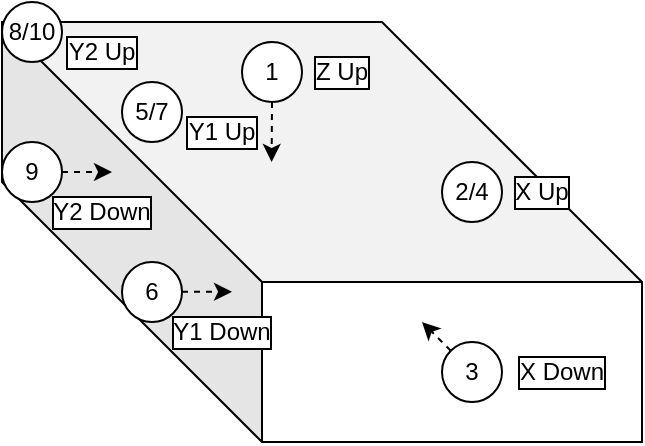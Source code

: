 <mxfile version="21.6.5" type="device">
  <diagram name="Seite-1" id="sYwAakYU_StixjFQLtYr">
    <mxGraphModel dx="1098" dy="828" grid="1" gridSize="10" guides="1" tooltips="1" connect="1" arrows="1" fold="1" page="1" pageScale="1" pageWidth="827" pageHeight="1169" math="0" shadow="0">
      <root>
        <mxCell id="0" />
        <mxCell id="1" parent="0" />
        <mxCell id="gr1KVL55LJamkzlQFjY3-1" value="" style="shape=cube;whiteSpace=wrap;html=1;boundedLbl=1;backgroundOutline=1;darkOpacity=0.05;darkOpacity2=0.1;size=130;" parent="1" vertex="1">
          <mxGeometry x="310" y="310" width="320" height="210" as="geometry" />
        </mxCell>
        <mxCell id="gr1KVL55LJamkzlQFjY3-2" value="1" style="ellipse;whiteSpace=wrap;html=1;aspect=fixed;container=0;" parent="1" vertex="1">
          <mxGeometry x="430" y="320.003" width="30" height="30" as="geometry" />
        </mxCell>
        <mxCell id="gr1KVL55LJamkzlQFjY3-17" value="8/10" style="ellipse;whiteSpace=wrap;html=1;aspect=fixed;container=0;" parent="1" vertex="1">
          <mxGeometry x="310" y="300.003" width="30" height="30" as="geometry" />
        </mxCell>
        <mxCell id="gr1KVL55LJamkzlQFjY3-18" value="9" style="ellipse;whiteSpace=wrap;html=1;aspect=fixed;container=0;" parent="1" vertex="1">
          <mxGeometry x="310" y="370.003" width="30" height="30" as="geometry" />
        </mxCell>
        <mxCell id="gr1KVL55LJamkzlQFjY3-19" value="5/7" style="ellipse;whiteSpace=wrap;html=1;aspect=fixed;container=0;" parent="1" vertex="1">
          <mxGeometry x="370" y="340.003" width="30" height="30" as="geometry" />
        </mxCell>
        <mxCell id="gr1KVL55LJamkzlQFjY3-20" value="6" style="ellipse;whiteSpace=wrap;html=1;aspect=fixed;container=0;" parent="1" vertex="1">
          <mxGeometry x="370" y="430.003" width="30" height="30" as="geometry" />
        </mxCell>
        <mxCell id="gr1KVL55LJamkzlQFjY3-21" value="2/4" style="ellipse;whiteSpace=wrap;html=1;aspect=fixed;container=0;" parent="1" vertex="1">
          <mxGeometry x="530" y="380.003" width="30" height="30" as="geometry" />
        </mxCell>
        <mxCell id="gr1KVL55LJamkzlQFjY3-22" value="3" style="ellipse;whiteSpace=wrap;html=1;aspect=fixed;container=0;" parent="1" vertex="1">
          <mxGeometry x="530" y="470.003" width="30" height="30" as="geometry" />
        </mxCell>
        <mxCell id="gr1KVL55LJamkzlQFjY3-26" value="" style="endArrow=classic;html=1;rounded=0;exitX=1;exitY=0.5;exitDx=0;exitDy=0;dashed=1;" parent="1" source="gr1KVL55LJamkzlQFjY3-18" edge="1">
          <mxGeometry width="50" height="50" relative="1" as="geometry">
            <mxPoint x="405.0" y="340.003" as="sourcePoint" />
            <mxPoint x="365" y="385" as="targetPoint" />
          </mxGeometry>
        </mxCell>
        <mxCell id="gr1KVL55LJamkzlQFjY3-27" value="" style="endArrow=classic;html=1;rounded=0;exitX=1;exitY=0.5;exitDx=0;exitDy=0;dashed=1;" parent="1" edge="1">
          <mxGeometry width="50" height="50" relative="1" as="geometry">
            <mxPoint x="400" y="444.91" as="sourcePoint" />
            <mxPoint x="425" y="444.91" as="targetPoint" />
          </mxGeometry>
        </mxCell>
        <mxCell id="gr1KVL55LJamkzlQFjY3-28" value="" style="endArrow=classic;html=1;rounded=0;exitX=0;exitY=0;exitDx=0;exitDy=0;dashed=1;" parent="1" source="gr1KVL55LJamkzlQFjY3-22" edge="1">
          <mxGeometry width="50" height="50" relative="1" as="geometry">
            <mxPoint x="500" y="460.0" as="sourcePoint" />
            <mxPoint x="520" y="460" as="targetPoint" />
          </mxGeometry>
        </mxCell>
        <mxCell id="gr1KVL55LJamkzlQFjY3-29" value="Z Up" style="text;html=1;strokeColor=none;fillColor=none;align=center;verticalAlign=middle;whiteSpace=wrap;rounded=0;labelBorderColor=default;spacingTop=0;labelBackgroundColor=default;" parent="1" vertex="1">
          <mxGeometry x="450" y="320" width="60" height="30" as="geometry" />
        </mxCell>
        <mxCell id="gr1KVL55LJamkzlQFjY3-30" value="X Up" style="text;html=1;strokeColor=none;fillColor=none;align=center;verticalAlign=middle;whiteSpace=wrap;rounded=0;labelBorderColor=default;spacingTop=0;labelBackgroundColor=default;" parent="1" vertex="1">
          <mxGeometry x="550" y="380" width="60" height="30" as="geometry" />
        </mxCell>
        <mxCell id="gr1KVL55LJamkzlQFjY3-31" value="X Down" style="text;html=1;strokeColor=none;fillColor=none;align=center;verticalAlign=middle;whiteSpace=wrap;rounded=0;labelBorderColor=default;spacingTop=0;labelBackgroundColor=default;" parent="1" vertex="1">
          <mxGeometry x="560" y="470" width="60" height="30" as="geometry" />
        </mxCell>
        <mxCell id="gr1KVL55LJamkzlQFjY3-32" value="Y1 Up" style="text;html=1;strokeColor=none;fillColor=none;align=center;verticalAlign=middle;whiteSpace=wrap;rounded=0;labelBorderColor=default;spacingTop=0;labelBackgroundColor=default;" parent="1" vertex="1">
          <mxGeometry x="390" y="350" width="60" height="30" as="geometry" />
        </mxCell>
        <mxCell id="gr1KVL55LJamkzlQFjY3-33" value="Y2 Up" style="text;html=1;strokeColor=none;fillColor=none;align=center;verticalAlign=middle;whiteSpace=wrap;rounded=0;labelBorderColor=default;spacingTop=0;labelBackgroundColor=default;" parent="1" vertex="1">
          <mxGeometry x="330" y="310" width="60" height="30" as="geometry" />
        </mxCell>
        <mxCell id="gr1KVL55LJamkzlQFjY3-34" value="Y2 Down" style="text;html=1;strokeColor=none;fillColor=none;align=center;verticalAlign=middle;whiteSpace=wrap;rounded=0;labelBorderColor=default;spacingTop=0;labelBackgroundColor=default;" parent="1" vertex="1">
          <mxGeometry x="330" y="390" width="60" height="30" as="geometry" />
        </mxCell>
        <mxCell id="gr1KVL55LJamkzlQFjY3-35" value="Y1 Down" style="text;html=1;strokeColor=none;fillColor=none;align=center;verticalAlign=middle;whiteSpace=wrap;rounded=0;labelBorderColor=default;spacingTop=0;labelBackgroundColor=default;" parent="1" vertex="1">
          <mxGeometry x="390" y="450" width="60" height="30" as="geometry" />
        </mxCell>
        <mxCell id="gr1KVL55LJamkzlQFjY3-36" value="" style="endArrow=classic;html=1;rounded=0;dashed=1;" parent="1" source="gr1KVL55LJamkzlQFjY3-2" edge="1">
          <mxGeometry width="50" height="50" relative="1" as="geometry">
            <mxPoint x="444.81" y="340" as="sourcePoint" />
            <mxPoint x="444.81" y="380" as="targetPoint" />
          </mxGeometry>
        </mxCell>
      </root>
    </mxGraphModel>
  </diagram>
</mxfile>
